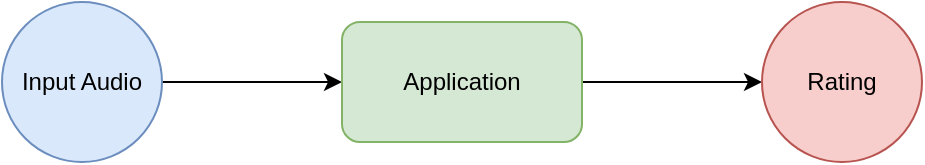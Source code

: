 <mxfile version="13.9.9" type="device"><diagram id="cbkkbHHGzd3dkLpfYJRd" name="Page-1"><mxGraphModel dx="1422" dy="814" grid="1" gridSize="10" guides="1" tooltips="1" connect="1" arrows="1" fold="1" page="1" pageScale="1" pageWidth="850" pageHeight="1100" math="0" shadow="0"><root><mxCell id="0"/><mxCell id="1" parent="0"/><mxCell id="xPldoLeSvU0P4eSzAz4p-4" style="edgeStyle=orthogonalEdgeStyle;rounded=0;orthogonalLoop=1;jettySize=auto;html=1;entryX=0;entryY=0.5;entryDx=0;entryDy=0;" edge="1" parent="1" source="xPldoLeSvU0P4eSzAz4p-1" target="xPldoLeSvU0P4eSzAz4p-2"><mxGeometry relative="1" as="geometry"/></mxCell><mxCell id="xPldoLeSvU0P4eSzAz4p-1" value="Input Audio" style="ellipse;whiteSpace=wrap;html=1;aspect=fixed;fillColor=#dae8fc;strokeColor=#6c8ebf;" vertex="1" parent="1"><mxGeometry x="140" y="230" width="80" height="80" as="geometry"/></mxCell><mxCell id="xPldoLeSvU0P4eSzAz4p-5" style="edgeStyle=orthogonalEdgeStyle;rounded=0;orthogonalLoop=1;jettySize=auto;html=1;entryX=0;entryY=0.5;entryDx=0;entryDy=0;" edge="1" parent="1" source="xPldoLeSvU0P4eSzAz4p-2" target="xPldoLeSvU0P4eSzAz4p-3"><mxGeometry relative="1" as="geometry"/></mxCell><mxCell id="xPldoLeSvU0P4eSzAz4p-2" value="Application" style="rounded=1;whiteSpace=wrap;html=1;fillColor=#d5e8d4;strokeColor=#82b366;" vertex="1" parent="1"><mxGeometry x="310" y="240" width="120" height="60" as="geometry"/></mxCell><mxCell id="xPldoLeSvU0P4eSzAz4p-3" value="Rating" style="ellipse;whiteSpace=wrap;html=1;aspect=fixed;fillColor=#f8cecc;strokeColor=#b85450;" vertex="1" parent="1"><mxGeometry x="520" y="230" width="80" height="80" as="geometry"/></mxCell></root></mxGraphModel></diagram></mxfile>